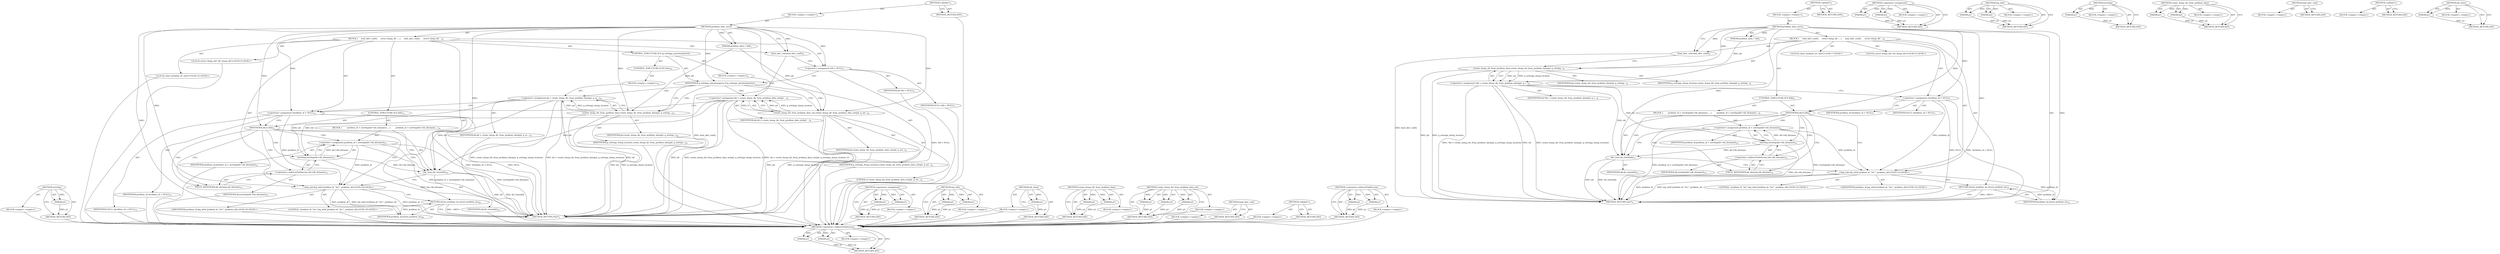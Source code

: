 digraph "&lt;operator&gt;.indirectFieldAccess" {
vulnerable_78 [label=<(METHOD,&lt;operator&gt;.indirectFieldAccess)>];
vulnerable_79 [label=<(PARAM,p1)>];
vulnerable_80 [label=<(PARAM,p2)>];
vulnerable_81 [label=<(BLOCK,&lt;empty&gt;,&lt;empty&gt;)>];
vulnerable_82 [label=<(METHOD_RETURN,ANY)>];
vulnerable_6 [label=<(METHOD,&lt;global&gt;)<SUB>1</SUB>>];
vulnerable_7 [label=<(BLOCK,&lt;empty&gt;,&lt;empty&gt;)<SUB>1</SUB>>];
vulnerable_8 [label=<(METHOD,problem_data_save)<SUB>1</SUB>>];
vulnerable_9 [label=<(PARAM,problem_data_t *pd)<SUB>1</SUB>>];
vulnerable_10 [label=<(BLOCK,{
     load_abrt_conf();
 
    struct dump_dir ...,{
     load_abrt_conf();
 
    struct dump_dir ...)<SUB>2</SUB>>];
vulnerable_11 [label=<(load_abrt_conf,load_abrt_conf())<SUB>3</SUB>>];
vulnerable_12 [label="<(LOCAL,struct dump_dir* dd: dump_dir*)<SUB>5</SUB>>"];
vulnerable_13 [label=<(&lt;operator&gt;.assignment,*dd = create_dump_dir_from_problem_data(pd, g_s...)<SUB>5</SUB>>];
vulnerable_14 [label=<(IDENTIFIER,dd,*dd = create_dump_dir_from_problem_data(pd, g_s...)<SUB>5</SUB>>];
vulnerable_15 [label=<(create_dump_dir_from_problem_data,create_dump_dir_from_problem_data(pd, g_setting...)<SUB>5</SUB>>];
vulnerable_16 [label=<(IDENTIFIER,pd,create_dump_dir_from_problem_data(pd, g_setting...)<SUB>5</SUB>>];
vulnerable_17 [label=<(IDENTIFIER,g_settings_dump_location,create_dump_dir_from_problem_data(pd, g_setting...)<SUB>5</SUB>>];
vulnerable_18 [label="<(LOCAL,char* problem_id: char*)<SUB>7</SUB>>"];
vulnerable_19 [label=<(&lt;operator&gt;.assignment,*problem_id = NULL)<SUB>7</SUB>>];
vulnerable_20 [label=<(IDENTIFIER,problem_id,*problem_id = NULL)<SUB>7</SUB>>];
vulnerable_21 [label=<(IDENTIFIER,NULL,*problem_id = NULL)<SUB>7</SUB>>];
vulnerable_22 [label=<(CONTROL_STRUCTURE,IF,if (dd))<SUB>8</SUB>>];
vulnerable_23 [label=<(IDENTIFIER,dd,if (dd))<SUB>8</SUB>>];
vulnerable_24 [label=<(BLOCK,{
        problem_id = xstrdup(dd-&gt;dd_dirname);...,{
        problem_id = xstrdup(dd-&gt;dd_dirname);...)<SUB>9</SUB>>];
vulnerable_25 [label=<(&lt;operator&gt;.assignment,problem_id = xstrdup(dd-&gt;dd_dirname))<SUB>10</SUB>>];
vulnerable_26 [label=<(IDENTIFIER,problem_id,problem_id = xstrdup(dd-&gt;dd_dirname))<SUB>10</SUB>>];
vulnerable_27 [label=<(xstrdup,xstrdup(dd-&gt;dd_dirname))<SUB>10</SUB>>];
vulnerable_28 [label=<(&lt;operator&gt;.indirectFieldAccess,dd-&gt;dd_dirname)<SUB>10</SUB>>];
vulnerable_29 [label=<(IDENTIFIER,dd,xstrdup(dd-&gt;dd_dirname))<SUB>10</SUB>>];
vulnerable_30 [label=<(FIELD_IDENTIFIER,dd_dirname,dd_dirname)<SUB>10</SUB>>];
vulnerable_31 [label=<(dd_close,dd_close(dd))<SUB>11</SUB>>];
vulnerable_32 [label=<(IDENTIFIER,dd,dd_close(dd))<SUB>11</SUB>>];
vulnerable_33 [label="<(log_info,log_info(&quot;problem id: '%s'&quot;, problem_id))<SUB>14</SUB>>"];
vulnerable_34 [label="<(LITERAL,&quot;problem id: '%s'&quot;,log_info(&quot;problem id: '%s'&quot;, problem_id))<SUB>14</SUB>>"];
vulnerable_35 [label="<(IDENTIFIER,problem_id,log_info(&quot;problem id: '%s'&quot;, problem_id))<SUB>14</SUB>>"];
vulnerable_36 [label=<(RETURN,return problem_id;,return problem_id;)<SUB>15</SUB>>];
vulnerable_37 [label=<(IDENTIFIER,problem_id,return problem_id;)<SUB>15</SUB>>];
vulnerable_38 [label=<(METHOD_RETURN,char*)<SUB>1</SUB>>];
vulnerable_40 [label=<(METHOD_RETURN,ANY)<SUB>1</SUB>>];
vulnerable_64 [label=<(METHOD,&lt;operator&gt;.assignment)>];
vulnerable_65 [label=<(PARAM,p1)>];
vulnerable_66 [label=<(PARAM,p2)>];
vulnerable_67 [label=<(BLOCK,&lt;empty&gt;,&lt;empty&gt;)>];
vulnerable_68 [label=<(METHOD_RETURN,ANY)>];
vulnerable_87 [label=<(METHOD,log_info)>];
vulnerable_88 [label=<(PARAM,p1)>];
vulnerable_89 [label=<(PARAM,p2)>];
vulnerable_90 [label=<(BLOCK,&lt;empty&gt;,&lt;empty&gt;)>];
vulnerable_91 [label=<(METHOD_RETURN,ANY)>];
vulnerable_74 [label=<(METHOD,xstrdup)>];
vulnerable_75 [label=<(PARAM,p1)>];
vulnerable_76 [label=<(BLOCK,&lt;empty&gt;,&lt;empty&gt;)>];
vulnerable_77 [label=<(METHOD_RETURN,ANY)>];
vulnerable_69 [label=<(METHOD,create_dump_dir_from_problem_data)>];
vulnerable_70 [label=<(PARAM,p1)>];
vulnerable_71 [label=<(PARAM,p2)>];
vulnerable_72 [label=<(BLOCK,&lt;empty&gt;,&lt;empty&gt;)>];
vulnerable_73 [label=<(METHOD_RETURN,ANY)>];
vulnerable_61 [label=<(METHOD,load_abrt_conf)>];
vulnerable_62 [label=<(BLOCK,&lt;empty&gt;,&lt;empty&gt;)>];
vulnerable_63 [label=<(METHOD_RETURN,ANY)>];
vulnerable_55 [label=<(METHOD,&lt;global&gt;)<SUB>1</SUB>>];
vulnerable_56 [label=<(BLOCK,&lt;empty&gt;,&lt;empty&gt;)>];
vulnerable_57 [label=<(METHOD_RETURN,ANY)>];
vulnerable_83 [label=<(METHOD,dd_close)>];
vulnerable_84 [label=<(PARAM,p1)>];
vulnerable_85 [label=<(BLOCK,&lt;empty&gt;,&lt;empty&gt;)>];
vulnerable_86 [label=<(METHOD_RETURN,ANY)>];
fixed_96 [label=<(METHOD,xstrdup)>];
fixed_97 [label=<(PARAM,p1)>];
fixed_98 [label=<(BLOCK,&lt;empty&gt;,&lt;empty&gt;)>];
fixed_99 [label=<(METHOD_RETURN,ANY)>];
fixed_6 [label=<(METHOD,&lt;global&gt;)<SUB>1</SUB>>];
fixed_7 [label=<(BLOCK,&lt;empty&gt;,&lt;empty&gt;)<SUB>1</SUB>>];
fixed_8 [label=<(METHOD,problem_data_save)<SUB>1</SUB>>];
fixed_9 [label=<(PARAM,problem_data_t *pd)<SUB>1</SUB>>];
fixed_10 [label=<(BLOCK,{
     load_abrt_conf();
 
    struct dump_dir ...,{
     load_abrt_conf();
 
    struct dump_dir ...)<SUB>2</SUB>>];
fixed_11 [label=<(load_abrt_conf,load_abrt_conf())<SUB>3</SUB>>];
fixed_12 [label="<(LOCAL,struct dump_dir* dd: dump_dir*)<SUB>5</SUB>>"];
fixed_13 [label=<(&lt;operator&gt;.assignment,*dd = NULL)<SUB>5</SUB>>];
fixed_14 [label=<(IDENTIFIER,dd,*dd = NULL)<SUB>5</SUB>>];
fixed_15 [label=<(IDENTIFIER,NULL,*dd = NULL)<SUB>5</SUB>>];
fixed_16 [label=<(CONTROL_STRUCTURE,IF,if (g_settings_privatereports))<SUB>7</SUB>>];
fixed_17 [label=<(IDENTIFIER,g_settings_privatereports,if (g_settings_privatereports))<SUB>7</SUB>>];
fixed_18 [label=<(BLOCK,&lt;empty&gt;,&lt;empty&gt;)<SUB>8</SUB>>];
fixed_19 [label=<(&lt;operator&gt;.assignment,dd = create_dump_dir_from_problem_data_ext(pd, ...)<SUB>8</SUB>>];
fixed_20 [label=<(IDENTIFIER,dd,dd = create_dump_dir_from_problem_data_ext(pd, ...)<SUB>8</SUB>>];
fixed_21 [label=<(create_dump_dir_from_problem_data_ext,create_dump_dir_from_problem_data_ext(pd, g_set...)<SUB>8</SUB>>];
fixed_22 [label=<(IDENTIFIER,pd,create_dump_dir_from_problem_data_ext(pd, g_set...)<SUB>8</SUB>>];
fixed_23 [label=<(IDENTIFIER,g_settings_dump_location,create_dump_dir_from_problem_data_ext(pd, g_set...)<SUB>8</SUB>>];
fixed_24 [label=<(LITERAL,0,create_dump_dir_from_problem_data_ext(pd, g_set...)<SUB>8</SUB>>];
fixed_25 [label=<(CONTROL_STRUCTURE,ELSE,else)<SUB>10</SUB>>];
fixed_26 [label=<(BLOCK,&lt;empty&gt;,&lt;empty&gt;)<SUB>10</SUB>>];
fixed_27 [label=<(&lt;operator&gt;.assignment,dd = create_dump_dir_from_problem_data(pd, g_se...)<SUB>10</SUB>>];
fixed_28 [label=<(IDENTIFIER,dd,dd = create_dump_dir_from_problem_data(pd, g_se...)<SUB>10</SUB>>];
fixed_29 [label=<(create_dump_dir_from_problem_data,create_dump_dir_from_problem_data(pd, g_setting...)<SUB>10</SUB>>];
fixed_30 [label=<(IDENTIFIER,pd,create_dump_dir_from_problem_data(pd, g_setting...)<SUB>10</SUB>>];
fixed_31 [label=<(IDENTIFIER,g_settings_dump_location,create_dump_dir_from_problem_data(pd, g_setting...)<SUB>10</SUB>>];
fixed_32 [label="<(LOCAL,char* problem_id: char*)<SUB>12</SUB>>"];
fixed_33 [label=<(&lt;operator&gt;.assignment,*problem_id = NULL)<SUB>12</SUB>>];
fixed_34 [label=<(IDENTIFIER,problem_id,*problem_id = NULL)<SUB>12</SUB>>];
fixed_35 [label=<(IDENTIFIER,NULL,*problem_id = NULL)<SUB>12</SUB>>];
fixed_36 [label=<(CONTROL_STRUCTURE,IF,if (dd))<SUB>13</SUB>>];
fixed_37 [label=<(IDENTIFIER,dd,if (dd))<SUB>13</SUB>>];
fixed_38 [label=<(BLOCK,{
        problem_id = xstrdup(dd-&gt;dd_dirname);...,{
        problem_id = xstrdup(dd-&gt;dd_dirname);...)<SUB>14</SUB>>];
fixed_39 [label=<(&lt;operator&gt;.assignment,problem_id = xstrdup(dd-&gt;dd_dirname))<SUB>15</SUB>>];
fixed_40 [label=<(IDENTIFIER,problem_id,problem_id = xstrdup(dd-&gt;dd_dirname))<SUB>15</SUB>>];
fixed_41 [label=<(xstrdup,xstrdup(dd-&gt;dd_dirname))<SUB>15</SUB>>];
fixed_42 [label=<(&lt;operator&gt;.indirectFieldAccess,dd-&gt;dd_dirname)<SUB>15</SUB>>];
fixed_43 [label=<(IDENTIFIER,dd,xstrdup(dd-&gt;dd_dirname))<SUB>15</SUB>>];
fixed_44 [label=<(FIELD_IDENTIFIER,dd_dirname,dd_dirname)<SUB>15</SUB>>];
fixed_45 [label=<(dd_close,dd_close(dd))<SUB>16</SUB>>];
fixed_46 [label=<(IDENTIFIER,dd,dd_close(dd))<SUB>16</SUB>>];
fixed_47 [label="<(log_info,log_info(&quot;problem id: '%s'&quot;, problem_id))<SUB>19</SUB>>"];
fixed_48 [label="<(LITERAL,&quot;problem id: '%s'&quot;,log_info(&quot;problem id: '%s'&quot;, problem_id))<SUB>19</SUB>>"];
fixed_49 [label="<(IDENTIFIER,problem_id,log_info(&quot;problem id: '%s'&quot;, problem_id))<SUB>19</SUB>>"];
fixed_50 [label=<(RETURN,return problem_id;,return problem_id;)<SUB>20</SUB>>];
fixed_51 [label=<(IDENTIFIER,problem_id,return problem_id;)<SUB>20</SUB>>];
fixed_52 [label=<(METHOD_RETURN,char*)<SUB>1</SUB>>];
fixed_54 [label=<(METHOD_RETURN,ANY)<SUB>1</SUB>>];
fixed_80 [label=<(METHOD,&lt;operator&gt;.assignment)>];
fixed_81 [label=<(PARAM,p1)>];
fixed_82 [label=<(PARAM,p2)>];
fixed_83 [label=<(BLOCK,&lt;empty&gt;,&lt;empty&gt;)>];
fixed_84 [label=<(METHOD_RETURN,ANY)>];
fixed_109 [label=<(METHOD,log_info)>];
fixed_110 [label=<(PARAM,p1)>];
fixed_111 [label=<(PARAM,p2)>];
fixed_112 [label=<(BLOCK,&lt;empty&gt;,&lt;empty&gt;)>];
fixed_113 [label=<(METHOD_RETURN,ANY)>];
fixed_105 [label=<(METHOD,dd_close)>];
fixed_106 [label=<(PARAM,p1)>];
fixed_107 [label=<(BLOCK,&lt;empty&gt;,&lt;empty&gt;)>];
fixed_108 [label=<(METHOD_RETURN,ANY)>];
fixed_91 [label=<(METHOD,create_dump_dir_from_problem_data)>];
fixed_92 [label=<(PARAM,p1)>];
fixed_93 [label=<(PARAM,p2)>];
fixed_94 [label=<(BLOCK,&lt;empty&gt;,&lt;empty&gt;)>];
fixed_95 [label=<(METHOD_RETURN,ANY)>];
fixed_85 [label=<(METHOD,create_dump_dir_from_problem_data_ext)>];
fixed_86 [label=<(PARAM,p1)>];
fixed_87 [label=<(PARAM,p2)>];
fixed_88 [label=<(PARAM,p3)>];
fixed_89 [label=<(BLOCK,&lt;empty&gt;,&lt;empty&gt;)>];
fixed_90 [label=<(METHOD_RETURN,ANY)>];
fixed_77 [label=<(METHOD,load_abrt_conf)>];
fixed_78 [label=<(BLOCK,&lt;empty&gt;,&lt;empty&gt;)>];
fixed_79 [label=<(METHOD_RETURN,ANY)>];
fixed_71 [label=<(METHOD,&lt;global&gt;)<SUB>1</SUB>>];
fixed_72 [label=<(BLOCK,&lt;empty&gt;,&lt;empty&gt;)>];
fixed_73 [label=<(METHOD_RETURN,ANY)>];
fixed_100 [label=<(METHOD,&lt;operator&gt;.indirectFieldAccess)>];
fixed_101 [label=<(PARAM,p1)>];
fixed_102 [label=<(PARAM,p2)>];
fixed_103 [label=<(BLOCK,&lt;empty&gt;,&lt;empty&gt;)>];
fixed_104 [label=<(METHOD_RETURN,ANY)>];
vulnerable_78 -> vulnerable_79  [key=0, label="AST: "];
vulnerable_78 -> vulnerable_79  [key=1, label="DDG: "];
vulnerable_78 -> vulnerable_81  [key=0, label="AST: "];
vulnerable_78 -> vulnerable_80  [key=0, label="AST: "];
vulnerable_78 -> vulnerable_80  [key=1, label="DDG: "];
vulnerable_78 -> vulnerable_82  [key=0, label="AST: "];
vulnerable_78 -> vulnerable_82  [key=1, label="CFG: "];
vulnerable_79 -> vulnerable_82  [key=0, label="DDG: p1"];
vulnerable_80 -> vulnerable_82  [key=0, label="DDG: p2"];
vulnerable_6 -> vulnerable_7  [key=0, label="AST: "];
vulnerable_6 -> vulnerable_40  [key=0, label="AST: "];
vulnerable_6 -> vulnerable_40  [key=1, label="CFG: "];
vulnerable_7 -> vulnerable_8  [key=0, label="AST: "];
vulnerable_8 -> vulnerable_9  [key=0, label="AST: "];
vulnerable_8 -> vulnerable_9  [key=1, label="DDG: "];
vulnerable_8 -> vulnerable_10  [key=0, label="AST: "];
vulnerable_8 -> vulnerable_38  [key=0, label="AST: "];
vulnerable_8 -> vulnerable_11  [key=0, label="CFG: "];
vulnerable_8 -> vulnerable_11  [key=1, label="DDG: "];
vulnerable_8 -> vulnerable_19  [key=0, label="DDG: "];
vulnerable_8 -> vulnerable_23  [key=0, label="DDG: "];
vulnerable_8 -> vulnerable_33  [key=0, label="DDG: "];
vulnerable_8 -> vulnerable_37  [key=0, label="DDG: "];
vulnerable_8 -> vulnerable_15  [key=0, label="DDG: "];
vulnerable_8 -> vulnerable_31  [key=0, label="DDG: "];
vulnerable_9 -> vulnerable_15  [key=0, label="DDG: pd"];
vulnerable_10 -> vulnerable_11  [key=0, label="AST: "];
vulnerable_10 -> vulnerable_12  [key=0, label="AST: "];
vulnerable_10 -> vulnerable_13  [key=0, label="AST: "];
vulnerable_10 -> vulnerable_18  [key=0, label="AST: "];
vulnerable_10 -> vulnerable_19  [key=0, label="AST: "];
vulnerable_10 -> vulnerable_22  [key=0, label="AST: "];
vulnerable_10 -> vulnerable_33  [key=0, label="AST: "];
vulnerable_10 -> vulnerable_36  [key=0, label="AST: "];
vulnerable_11 -> vulnerable_15  [key=0, label="CFG: "];
vulnerable_11 -> vulnerable_38  [key=0, label="DDG: load_abrt_conf()"];
vulnerable_13 -> vulnerable_14  [key=0, label="AST: "];
vulnerable_13 -> vulnerable_15  [key=0, label="AST: "];
vulnerable_13 -> vulnerable_19  [key=0, label="CFG: "];
vulnerable_13 -> vulnerable_38  [key=0, label="DDG: dd"];
vulnerable_13 -> vulnerable_38  [key=1, label="DDG: create_dump_dir_from_problem_data(pd, g_settings_dump_location)"];
vulnerable_13 -> vulnerable_38  [key=2, label="DDG: *dd = create_dump_dir_from_problem_data(pd, g_settings_dump_location)"];
vulnerable_13 -> vulnerable_31  [key=0, label="DDG: dd"];
vulnerable_13 -> vulnerable_27  [key=0, label="DDG: dd"];
vulnerable_15 -> vulnerable_16  [key=0, label="AST: "];
vulnerable_15 -> vulnerable_17  [key=0, label="AST: "];
vulnerable_15 -> vulnerable_13  [key=0, label="CFG: "];
vulnerable_15 -> vulnerable_13  [key=1, label="DDG: pd"];
vulnerable_15 -> vulnerable_13  [key=2, label="DDG: g_settings_dump_location"];
vulnerable_15 -> vulnerable_38  [key=0, label="DDG: pd"];
vulnerable_15 -> vulnerable_38  [key=1, label="DDG: g_settings_dump_location"];
vulnerable_19 -> vulnerable_20  [key=0, label="AST: "];
vulnerable_19 -> vulnerable_21  [key=0, label="AST: "];
vulnerable_19 -> vulnerable_23  [key=0, label="CFG: "];
vulnerable_19 -> vulnerable_38  [key=0, label="DDG: *problem_id = NULL"];
vulnerable_19 -> vulnerable_38  [key=1, label="DDG: NULL"];
vulnerable_19 -> vulnerable_33  [key=0, label="DDG: problem_id"];
vulnerable_22 -> vulnerable_23  [key=0, label="AST: "];
vulnerable_22 -> vulnerable_24  [key=0, label="AST: "];
vulnerable_23 -> vulnerable_30  [key=0, label="CFG: "];
vulnerable_23 -> vulnerable_30  [key=1, label="CDG: "];
vulnerable_23 -> vulnerable_33  [key=0, label="CFG: "];
vulnerable_23 -> vulnerable_25  [key=0, label="CDG: "];
vulnerable_23 -> vulnerable_28  [key=0, label="CDG: "];
vulnerable_23 -> vulnerable_27  [key=0, label="CDG: "];
vulnerable_23 -> vulnerable_31  [key=0, label="CDG: "];
vulnerable_24 -> vulnerable_25  [key=0, label="AST: "];
vulnerable_24 -> vulnerable_31  [key=0, label="AST: "];
vulnerable_25 -> vulnerable_26  [key=0, label="AST: "];
vulnerable_25 -> vulnerable_27  [key=0, label="AST: "];
vulnerable_25 -> vulnerable_31  [key=0, label="CFG: "];
vulnerable_25 -> vulnerable_38  [key=0, label="DDG: xstrdup(dd-&gt;dd_dirname)"];
vulnerable_25 -> vulnerable_38  [key=1, label="DDG: problem_id = xstrdup(dd-&gt;dd_dirname)"];
vulnerable_25 -> vulnerable_33  [key=0, label="DDG: problem_id"];
vulnerable_27 -> vulnerable_28  [key=0, label="AST: "];
vulnerable_27 -> vulnerable_25  [key=0, label="CFG: "];
vulnerable_27 -> vulnerable_25  [key=1, label="DDG: dd-&gt;dd_dirname"];
vulnerable_27 -> vulnerable_38  [key=0, label="DDG: dd-&gt;dd_dirname"];
vulnerable_27 -> vulnerable_31  [key=0, label="DDG: dd-&gt;dd_dirname"];
vulnerable_28 -> vulnerable_29  [key=0, label="AST: "];
vulnerable_28 -> vulnerable_30  [key=0, label="AST: "];
vulnerable_28 -> vulnerable_27  [key=0, label="CFG: "];
vulnerable_30 -> vulnerable_28  [key=0, label="CFG: "];
vulnerable_31 -> vulnerable_32  [key=0, label="AST: "];
vulnerable_31 -> vulnerable_33  [key=0, label="CFG: "];
vulnerable_31 -> vulnerable_38  [key=0, label="DDG: dd"];
vulnerable_31 -> vulnerable_38  [key=1, label="DDG: dd_close(dd)"];
vulnerable_33 -> vulnerable_34  [key=0, label="AST: "];
vulnerable_33 -> vulnerable_35  [key=0, label="AST: "];
vulnerable_33 -> vulnerable_36  [key=0, label="CFG: "];
vulnerable_33 -> vulnerable_38  [key=0, label="DDG: problem_id"];
vulnerable_33 -> vulnerable_38  [key=1, label="DDG: log_info(&quot;problem id: '%s'&quot;, problem_id)"];
vulnerable_33 -> vulnerable_37  [key=0, label="DDG: problem_id"];
vulnerable_36 -> vulnerable_37  [key=0, label="AST: "];
vulnerable_36 -> vulnerable_38  [key=0, label="CFG: "];
vulnerable_36 -> vulnerable_38  [key=1, label="DDG: &lt;RET&gt;"];
vulnerable_37 -> vulnerable_36  [key=0, label="DDG: problem_id"];
vulnerable_64 -> vulnerable_65  [key=0, label="AST: "];
vulnerable_64 -> vulnerable_65  [key=1, label="DDG: "];
vulnerable_64 -> vulnerable_67  [key=0, label="AST: "];
vulnerable_64 -> vulnerable_66  [key=0, label="AST: "];
vulnerable_64 -> vulnerable_66  [key=1, label="DDG: "];
vulnerable_64 -> vulnerable_68  [key=0, label="AST: "];
vulnerable_64 -> vulnerable_68  [key=1, label="CFG: "];
vulnerable_65 -> vulnerable_68  [key=0, label="DDG: p1"];
vulnerable_66 -> vulnerable_68  [key=0, label="DDG: p2"];
vulnerable_87 -> vulnerable_88  [key=0, label="AST: "];
vulnerable_87 -> vulnerable_88  [key=1, label="DDG: "];
vulnerable_87 -> vulnerable_90  [key=0, label="AST: "];
vulnerable_87 -> vulnerable_89  [key=0, label="AST: "];
vulnerable_87 -> vulnerable_89  [key=1, label="DDG: "];
vulnerable_87 -> vulnerable_91  [key=0, label="AST: "];
vulnerable_87 -> vulnerable_91  [key=1, label="CFG: "];
vulnerable_88 -> vulnerable_91  [key=0, label="DDG: p1"];
vulnerable_89 -> vulnerable_91  [key=0, label="DDG: p2"];
vulnerable_74 -> vulnerable_75  [key=0, label="AST: "];
vulnerable_74 -> vulnerable_75  [key=1, label="DDG: "];
vulnerable_74 -> vulnerable_76  [key=0, label="AST: "];
vulnerable_74 -> vulnerable_77  [key=0, label="AST: "];
vulnerable_74 -> vulnerable_77  [key=1, label="CFG: "];
vulnerable_75 -> vulnerable_77  [key=0, label="DDG: p1"];
vulnerable_69 -> vulnerable_70  [key=0, label="AST: "];
vulnerable_69 -> vulnerable_70  [key=1, label="DDG: "];
vulnerable_69 -> vulnerable_72  [key=0, label="AST: "];
vulnerable_69 -> vulnerable_71  [key=0, label="AST: "];
vulnerable_69 -> vulnerable_71  [key=1, label="DDG: "];
vulnerable_69 -> vulnerable_73  [key=0, label="AST: "];
vulnerable_69 -> vulnerable_73  [key=1, label="CFG: "];
vulnerable_70 -> vulnerable_73  [key=0, label="DDG: p1"];
vulnerable_71 -> vulnerable_73  [key=0, label="DDG: p2"];
vulnerable_61 -> vulnerable_62  [key=0, label="AST: "];
vulnerable_61 -> vulnerable_63  [key=0, label="AST: "];
vulnerable_61 -> vulnerable_63  [key=1, label="CFG: "];
vulnerable_55 -> vulnerable_56  [key=0, label="AST: "];
vulnerable_55 -> vulnerable_57  [key=0, label="AST: "];
vulnerable_55 -> vulnerable_57  [key=1, label="CFG: "];
vulnerable_83 -> vulnerable_84  [key=0, label="AST: "];
vulnerable_83 -> vulnerable_84  [key=1, label="DDG: "];
vulnerable_83 -> vulnerable_85  [key=0, label="AST: "];
vulnerable_83 -> vulnerable_86  [key=0, label="AST: "];
vulnerable_83 -> vulnerable_86  [key=1, label="CFG: "];
vulnerable_84 -> vulnerable_86  [key=0, label="DDG: p1"];
fixed_96 -> fixed_97  [key=0, label="AST: "];
fixed_96 -> fixed_97  [key=1, label="DDG: "];
fixed_96 -> fixed_98  [key=0, label="AST: "];
fixed_96 -> fixed_99  [key=0, label="AST: "];
fixed_96 -> fixed_99  [key=1, label="CFG: "];
fixed_97 -> fixed_99  [key=0, label="DDG: p1"];
fixed_98 -> vulnerable_78  [key=0];
fixed_99 -> vulnerable_78  [key=0];
fixed_6 -> fixed_7  [key=0, label="AST: "];
fixed_6 -> fixed_54  [key=0, label="AST: "];
fixed_6 -> fixed_54  [key=1, label="CFG: "];
fixed_7 -> fixed_8  [key=0, label="AST: "];
fixed_8 -> fixed_9  [key=0, label="AST: "];
fixed_8 -> fixed_9  [key=1, label="DDG: "];
fixed_8 -> fixed_10  [key=0, label="AST: "];
fixed_8 -> fixed_52  [key=0, label="AST: "];
fixed_8 -> fixed_11  [key=0, label="CFG: "];
fixed_8 -> fixed_11  [key=1, label="DDG: "];
fixed_8 -> fixed_13  [key=0, label="DDG: "];
fixed_8 -> fixed_33  [key=0, label="DDG: "];
fixed_8 -> fixed_17  [key=0, label="DDG: "];
fixed_8 -> fixed_37  [key=0, label="DDG: "];
fixed_8 -> fixed_47  [key=0, label="DDG: "];
fixed_8 -> fixed_51  [key=0, label="DDG: "];
fixed_8 -> fixed_45  [key=0, label="DDG: "];
fixed_8 -> fixed_21  [key=0, label="DDG: "];
fixed_8 -> fixed_29  [key=0, label="DDG: "];
fixed_9 -> fixed_21  [key=0, label="DDG: pd"];
fixed_9 -> fixed_29  [key=0, label="DDG: pd"];
fixed_10 -> fixed_11  [key=0, label="AST: "];
fixed_10 -> fixed_12  [key=0, label="AST: "];
fixed_10 -> fixed_13  [key=0, label="AST: "];
fixed_10 -> fixed_16  [key=0, label="AST: "];
fixed_10 -> fixed_32  [key=0, label="AST: "];
fixed_10 -> fixed_33  [key=0, label="AST: "];
fixed_10 -> fixed_36  [key=0, label="AST: "];
fixed_10 -> fixed_47  [key=0, label="AST: "];
fixed_10 -> fixed_50  [key=0, label="AST: "];
fixed_11 -> fixed_13  [key=0, label="CFG: "];
fixed_11 -> fixed_52  [key=0, label="DDG: load_abrt_conf()"];
fixed_12 -> vulnerable_78  [key=0];
fixed_13 -> fixed_14  [key=0, label="AST: "];
fixed_13 -> fixed_15  [key=0, label="AST: "];
fixed_13 -> fixed_17  [key=0, label="CFG: "];
fixed_13 -> fixed_52  [key=0, label="DDG: *dd = NULL"];
fixed_14 -> vulnerable_78  [key=0];
fixed_15 -> vulnerable_78  [key=0];
fixed_16 -> fixed_17  [key=0, label="AST: "];
fixed_16 -> fixed_18  [key=0, label="AST: "];
fixed_16 -> fixed_25  [key=0, label="AST: "];
fixed_17 -> fixed_21  [key=0, label="CFG: "];
fixed_17 -> fixed_21  [key=1, label="CDG: "];
fixed_17 -> fixed_29  [key=0, label="CFG: "];
fixed_17 -> fixed_29  [key=1, label="CDG: "];
fixed_17 -> fixed_19  [key=0, label="CDG: "];
fixed_17 -> fixed_27  [key=0, label="CDG: "];
fixed_18 -> fixed_19  [key=0, label="AST: "];
fixed_19 -> fixed_20  [key=0, label="AST: "];
fixed_19 -> fixed_21  [key=0, label="AST: "];
fixed_19 -> fixed_33  [key=0, label="CFG: "];
fixed_19 -> fixed_52  [key=0, label="DDG: dd"];
fixed_19 -> fixed_52  [key=1, label="DDG: create_dump_dir_from_problem_data_ext(pd, g_settings_dump_location, 0)"];
fixed_19 -> fixed_52  [key=2, label="DDG: dd = create_dump_dir_from_problem_data_ext(pd, g_settings_dump_location, 0)"];
fixed_19 -> fixed_45  [key=0, label="DDG: dd"];
fixed_19 -> fixed_41  [key=0, label="DDG: dd"];
fixed_20 -> vulnerable_78  [key=0];
fixed_21 -> fixed_22  [key=0, label="AST: "];
fixed_21 -> fixed_23  [key=0, label="AST: "];
fixed_21 -> fixed_24  [key=0, label="AST: "];
fixed_21 -> fixed_19  [key=0, label="CFG: "];
fixed_21 -> fixed_19  [key=1, label="DDG: pd"];
fixed_21 -> fixed_19  [key=2, label="DDG: g_settings_dump_location"];
fixed_21 -> fixed_19  [key=3, label="DDG: 0"];
fixed_21 -> fixed_52  [key=0, label="DDG: pd"];
fixed_21 -> fixed_52  [key=1, label="DDG: g_settings_dump_location"];
fixed_22 -> vulnerable_78  [key=0];
fixed_23 -> vulnerable_78  [key=0];
fixed_24 -> vulnerable_78  [key=0];
fixed_25 -> fixed_26  [key=0, label="AST: "];
fixed_26 -> fixed_27  [key=0, label="AST: "];
fixed_27 -> fixed_28  [key=0, label="AST: "];
fixed_27 -> fixed_29  [key=0, label="AST: "];
fixed_27 -> fixed_33  [key=0, label="CFG: "];
fixed_27 -> fixed_52  [key=0, label="DDG: dd"];
fixed_27 -> fixed_52  [key=1, label="DDG: create_dump_dir_from_problem_data(pd, g_settings_dump_location)"];
fixed_27 -> fixed_52  [key=2, label="DDG: dd = create_dump_dir_from_problem_data(pd, g_settings_dump_location)"];
fixed_27 -> fixed_45  [key=0, label="DDG: dd"];
fixed_27 -> fixed_41  [key=0, label="DDG: dd"];
fixed_28 -> vulnerable_78  [key=0];
fixed_29 -> fixed_30  [key=0, label="AST: "];
fixed_29 -> fixed_31  [key=0, label="AST: "];
fixed_29 -> fixed_27  [key=0, label="CFG: "];
fixed_29 -> fixed_27  [key=1, label="DDG: pd"];
fixed_29 -> fixed_27  [key=2, label="DDG: g_settings_dump_location"];
fixed_29 -> fixed_52  [key=0, label="DDG: pd"];
fixed_29 -> fixed_52  [key=1, label="DDG: g_settings_dump_location"];
fixed_30 -> vulnerable_78  [key=0];
fixed_31 -> vulnerable_78  [key=0];
fixed_32 -> vulnerable_78  [key=0];
fixed_33 -> fixed_34  [key=0, label="AST: "];
fixed_33 -> fixed_35  [key=0, label="AST: "];
fixed_33 -> fixed_37  [key=0, label="CFG: "];
fixed_33 -> fixed_52  [key=0, label="DDG: NULL"];
fixed_33 -> fixed_52  [key=1, label="DDG: *problem_id = NULL"];
fixed_33 -> fixed_47  [key=0, label="DDG: problem_id"];
fixed_34 -> vulnerable_78  [key=0];
fixed_35 -> vulnerable_78  [key=0];
fixed_36 -> fixed_37  [key=0, label="AST: "];
fixed_36 -> fixed_38  [key=0, label="AST: "];
fixed_37 -> fixed_44  [key=0, label="CFG: "];
fixed_37 -> fixed_44  [key=1, label="CDG: "];
fixed_37 -> fixed_47  [key=0, label="CFG: "];
fixed_37 -> fixed_42  [key=0, label="CDG: "];
fixed_37 -> fixed_41  [key=0, label="CDG: "];
fixed_37 -> fixed_45  [key=0, label="CDG: "];
fixed_37 -> fixed_39  [key=0, label="CDG: "];
fixed_38 -> fixed_39  [key=0, label="AST: "];
fixed_38 -> fixed_45  [key=0, label="AST: "];
fixed_39 -> fixed_40  [key=0, label="AST: "];
fixed_39 -> fixed_41  [key=0, label="AST: "];
fixed_39 -> fixed_45  [key=0, label="CFG: "];
fixed_39 -> fixed_52  [key=0, label="DDG: xstrdup(dd-&gt;dd_dirname)"];
fixed_39 -> fixed_52  [key=1, label="DDG: problem_id = xstrdup(dd-&gt;dd_dirname)"];
fixed_39 -> fixed_47  [key=0, label="DDG: problem_id"];
fixed_40 -> vulnerable_78  [key=0];
fixed_41 -> fixed_42  [key=0, label="AST: "];
fixed_41 -> fixed_39  [key=0, label="CFG: "];
fixed_41 -> fixed_39  [key=1, label="DDG: dd-&gt;dd_dirname"];
fixed_41 -> fixed_52  [key=0, label="DDG: dd-&gt;dd_dirname"];
fixed_41 -> fixed_45  [key=0, label="DDG: dd-&gt;dd_dirname"];
fixed_42 -> fixed_43  [key=0, label="AST: "];
fixed_42 -> fixed_44  [key=0, label="AST: "];
fixed_42 -> fixed_41  [key=0, label="CFG: "];
fixed_43 -> vulnerable_78  [key=0];
fixed_44 -> fixed_42  [key=0, label="CFG: "];
fixed_45 -> fixed_46  [key=0, label="AST: "];
fixed_45 -> fixed_47  [key=0, label="CFG: "];
fixed_45 -> fixed_52  [key=0, label="DDG: dd"];
fixed_45 -> fixed_52  [key=1, label="DDG: dd_close(dd)"];
fixed_46 -> vulnerable_78  [key=0];
fixed_47 -> fixed_48  [key=0, label="AST: "];
fixed_47 -> fixed_49  [key=0, label="AST: "];
fixed_47 -> fixed_50  [key=0, label="CFG: "];
fixed_47 -> fixed_52  [key=0, label="DDG: problem_id"];
fixed_47 -> fixed_52  [key=1, label="DDG: log_info(&quot;problem id: '%s'&quot;, problem_id)"];
fixed_47 -> fixed_51  [key=0, label="DDG: problem_id"];
fixed_48 -> vulnerable_78  [key=0];
fixed_49 -> vulnerable_78  [key=0];
fixed_50 -> fixed_51  [key=0, label="AST: "];
fixed_50 -> fixed_52  [key=0, label="CFG: "];
fixed_50 -> fixed_52  [key=1, label="DDG: &lt;RET&gt;"];
fixed_51 -> fixed_50  [key=0, label="DDG: problem_id"];
fixed_52 -> vulnerable_78  [key=0];
fixed_54 -> vulnerable_78  [key=0];
fixed_80 -> fixed_81  [key=0, label="AST: "];
fixed_80 -> fixed_81  [key=1, label="DDG: "];
fixed_80 -> fixed_83  [key=0, label="AST: "];
fixed_80 -> fixed_82  [key=0, label="AST: "];
fixed_80 -> fixed_82  [key=1, label="DDG: "];
fixed_80 -> fixed_84  [key=0, label="AST: "];
fixed_80 -> fixed_84  [key=1, label="CFG: "];
fixed_81 -> fixed_84  [key=0, label="DDG: p1"];
fixed_82 -> fixed_84  [key=0, label="DDG: p2"];
fixed_83 -> vulnerable_78  [key=0];
fixed_84 -> vulnerable_78  [key=0];
fixed_109 -> fixed_110  [key=0, label="AST: "];
fixed_109 -> fixed_110  [key=1, label="DDG: "];
fixed_109 -> fixed_112  [key=0, label="AST: "];
fixed_109 -> fixed_111  [key=0, label="AST: "];
fixed_109 -> fixed_111  [key=1, label="DDG: "];
fixed_109 -> fixed_113  [key=0, label="AST: "];
fixed_109 -> fixed_113  [key=1, label="CFG: "];
fixed_110 -> fixed_113  [key=0, label="DDG: p1"];
fixed_111 -> fixed_113  [key=0, label="DDG: p2"];
fixed_112 -> vulnerable_78  [key=0];
fixed_113 -> vulnerable_78  [key=0];
fixed_105 -> fixed_106  [key=0, label="AST: "];
fixed_105 -> fixed_106  [key=1, label="DDG: "];
fixed_105 -> fixed_107  [key=0, label="AST: "];
fixed_105 -> fixed_108  [key=0, label="AST: "];
fixed_105 -> fixed_108  [key=1, label="CFG: "];
fixed_106 -> fixed_108  [key=0, label="DDG: p1"];
fixed_107 -> vulnerable_78  [key=0];
fixed_108 -> vulnerable_78  [key=0];
fixed_91 -> fixed_92  [key=0, label="AST: "];
fixed_91 -> fixed_92  [key=1, label="DDG: "];
fixed_91 -> fixed_94  [key=0, label="AST: "];
fixed_91 -> fixed_93  [key=0, label="AST: "];
fixed_91 -> fixed_93  [key=1, label="DDG: "];
fixed_91 -> fixed_95  [key=0, label="AST: "];
fixed_91 -> fixed_95  [key=1, label="CFG: "];
fixed_92 -> fixed_95  [key=0, label="DDG: p1"];
fixed_93 -> fixed_95  [key=0, label="DDG: p2"];
fixed_94 -> vulnerable_78  [key=0];
fixed_95 -> vulnerable_78  [key=0];
fixed_85 -> fixed_86  [key=0, label="AST: "];
fixed_85 -> fixed_86  [key=1, label="DDG: "];
fixed_85 -> fixed_89  [key=0, label="AST: "];
fixed_85 -> fixed_87  [key=0, label="AST: "];
fixed_85 -> fixed_87  [key=1, label="DDG: "];
fixed_85 -> fixed_90  [key=0, label="AST: "];
fixed_85 -> fixed_90  [key=1, label="CFG: "];
fixed_85 -> fixed_88  [key=0, label="AST: "];
fixed_85 -> fixed_88  [key=1, label="DDG: "];
fixed_86 -> fixed_90  [key=0, label="DDG: p1"];
fixed_87 -> fixed_90  [key=0, label="DDG: p2"];
fixed_88 -> fixed_90  [key=0, label="DDG: p3"];
fixed_89 -> vulnerable_78  [key=0];
fixed_90 -> vulnerable_78  [key=0];
fixed_77 -> fixed_78  [key=0, label="AST: "];
fixed_77 -> fixed_79  [key=0, label="AST: "];
fixed_77 -> fixed_79  [key=1, label="CFG: "];
fixed_78 -> vulnerable_78  [key=0];
fixed_79 -> vulnerable_78  [key=0];
fixed_71 -> fixed_72  [key=0, label="AST: "];
fixed_71 -> fixed_73  [key=0, label="AST: "];
fixed_71 -> fixed_73  [key=1, label="CFG: "];
fixed_72 -> vulnerable_78  [key=0];
fixed_73 -> vulnerable_78  [key=0];
fixed_100 -> fixed_101  [key=0, label="AST: "];
fixed_100 -> fixed_101  [key=1, label="DDG: "];
fixed_100 -> fixed_103  [key=0, label="AST: "];
fixed_100 -> fixed_102  [key=0, label="AST: "];
fixed_100 -> fixed_102  [key=1, label="DDG: "];
fixed_100 -> fixed_104  [key=0, label="AST: "];
fixed_100 -> fixed_104  [key=1, label="CFG: "];
fixed_101 -> fixed_104  [key=0, label="DDG: p1"];
fixed_102 -> fixed_104  [key=0, label="DDG: p2"];
fixed_103 -> vulnerable_78  [key=0];
fixed_104 -> vulnerable_78  [key=0];
}
